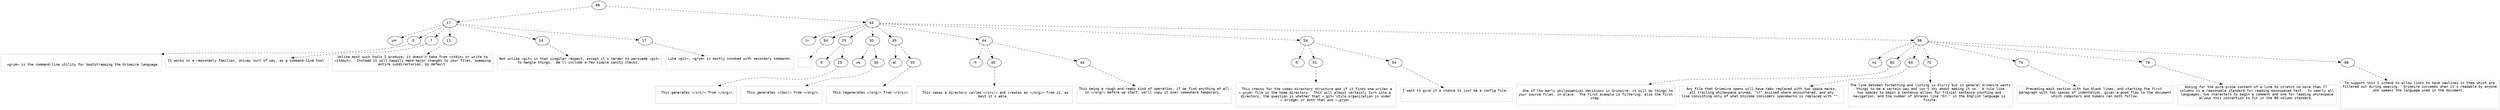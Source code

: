 digraph hierarchy {

node [fontname=Helvetica]
edge [style=dashed]

doc_0 [label="86  "]

doc_0 -> { section_1 section_2}
{rank=same; section_1 section_2}

section_1 [label="17  "]
section_2 [label="54  "]

section_1 -> { header_3 block_4 block_5 block_6 block_7 block_8}
{rank=same; header_3 block_4 block_5 block_6 block_7 block_8}

header_3 [label="ym  "]
block_4 [label="-5  "]
block_5 [label="-7  "]
block_6 [label="11  "]
block_7 [label="14  "]
block_8 [label="17  "]


block_4 -> leaf_9
leaf_9  [color=Gray,shape=rectangle,fontname=Inconsolata,label="

  =grym= is the command-line utility for bootstrapping the Grimoire language.

"]
block_5 -> leaf_10
leaf_10  [color=Gray,shape=rectangle,fontname=Inconsolata,label="It works in a reasonably-familiar, Unixey sort of way, as a command-line tool.

"]
block_6 -> leaf_11
leaf_11  [color=Gray,shape=rectangle,fontname=Inconsolata,label="Unlike most such tools I produce, it doesn't take from =stdin= or write to
=stdout=.  Instead it will happily make major changes to your files, sweeping
entire subdirectories, by default.

"]
block_7 -> leaf_12
leaf_12  [color=Gray,shape=rectangle,fontname=Inconsolata,label="Not unlike =git= in that singular respect, except it's harder to persuade =git=
to mangle things.  We'll include a few simple sanity checks. 

"]
block_8 -> leaf_13
leaf_13  [color=Gray,shape=rectangle,fontname=Inconsolata,label="Like =git=, =grym= is mostly invoked with secondary commands.


"]section_2 -> { header_14 block_15 section_16 section_17 section_18 section_19 section_20 section_21}
{rank=same; header_14 block_15 section_16 section_17 section_18 section_19 section_20 section_21}

header_14 [label="]+  "]
block_15 [label="54  "]
section_16 [label="25  "]
section_17 [label="30  "]
section_18 [label="35  "]
section_19 [label="44  "]
section_20 [label="54  "]
section_21 [label="86  "]


block_15 -> leaf_22
leaf_22  [color=Gray,shape=rectangle,fontname=Inconsolata,label="

"]section_16 -> { header_23 block_24}
{rank=same; header_23 block_24}

header_23 [label="it  "]
block_24 [label="25  "]


block_24 -> leaf_25
leaf_25  [color=Gray,shape=rectangle,fontname=Inconsolata,label="
  This generates =/src/= from =/org/=.


"]section_17 -> { header_26 block_27}
{rank=same; header_26 block_27}

header_26 [label="ve  "]
block_27 [label="30  "]


block_27 -> leaf_28
leaf_28  [color=Gray,shape=rectangle,fontname=Inconsolata,label="
  This generates =/doc/= from =/org/=.


"]section_18 -> { header_29 block_30}
{rank=same; header_29 block_30}

header_29 [label="el  "]
block_30 [label="35  "]


block_30 -> leaf_31
leaf_31  [color=Gray,shape=rectangle,fontname=Inconsolata,label="
  This regenerates =/org/= from =/src/=.


"]section_19 -> { header_32 block_33 block_34}
{rank=same; header_32 block_33 block_34}

header_32 [label="rt  "]
block_33 [label="40  "]
block_34 [label="44  "]


block_33 -> leaf_35
leaf_35  [color=Gray,shape=rectangle,fontname=Inconsolata,label="
  This takes a directory called =/src/= and creates an =/org/= from it, as 
best it's able. 

"]
block_34 -> leaf_36
leaf_36  [color=Gray,shape=rectangle,fontname=Inconsolata,label="This being a rough-and-ready kind of operation, if we find anything at all
in =/org/= before we start, we'll copy it over somewhere temporary. 


"]section_20 -> { header_37 block_38 block_39}
{rank=same; header_37 block_38 block_39}

header_37 [label="it  "]
block_38 [label="51  "]
block_39 [label="54  "]


block_38 -> leaf_40
leaf_40  [color=Gray,shape=rectangle,fontname=Inconsolata,label="
  This checks for the codex directory structure and if it finds one writes a 
=.grym= file in the home directory.  This will almost certainly turn into a 
directory, the question is whether that =.git= style organization is under
=.bridge= or both that and =.grym=.

"]
block_39 -> leaf_41
leaf_41  [color=Gray,shape=rectangle,fontname=Inconsolata,label="I want to give it a chance to just be a config file. 


"]section_21 -> { header_42 block_43 block_44 block_45 block_46 block_47 block_48}
{rank=same; header_42 block_43 block_44 block_45 block_46 block_47 block_48}

header_42 [label="ns  "]
block_43 [label="60  "]
block_44 [label="64  "]
block_45 [label="70  "]
block_46 [label="74  "]
block_47 [label="79  "]
block_48 [label="86  "]


block_43 -> leaf_49
leaf_49  [color=Gray,shape=rectangle,fontname=Inconsolata,label="
  One of the early philosophical decisions in Grimoire: it will do things to
your source files, in-place.  The first example is filtering, also the first
step.

"]
block_44 -> leaf_50
leaf_50  [color=Gray,shape=rectangle,fontname=Inconsolata,label="Any file that Grimoire opens will have tabs replaced with two space marks,
all trailing whitespace pruned, \"\\r\" excised where encountered, and any
line consisting only of what Unicode considers spacemarks is replaced with \"\". 

"]
block_45 -> leaf_51
leaf_51  [color=Gray,shape=rectangle,fontname=Inconsolata,label="The line between formatting and linting is blurry but in general Grimoire wants
things to be a certain way and isn't shy about making it so.  A rule like
two spaces to begin a sentence allows for trivial sentence-counting and 
navigation, and the number of phrases like \"Dr.\" in the English language is 
finite.

"]
block_46 -> leaf_52
leaf_52  [color=Gray,shape=rectangle,fontname=Inconsolata,label="Preceding each section with two blank lines, and starting the first 
paragraph with two spaces of indentation, gives a good flow to the document
which computers and humans can both follow.

"]
block_47 -> leaf_53
leaf_53  [color=Gray,shape=rectangle,fontname=Inconsolata,label="Asking for the pure-prose content of a line to stretch no more than 77 
columns is a reasonable standard for reading monospaced text.  In nearly all
languages, two characters to begin a comment and one for leading whitespace
allows this convention to fit in the 80-column standard. 

"]
block_48 -> leaf_54
leaf_54  [color=Gray,shape=rectangle,fontname=Inconsolata,label="To support this I intend to allow links to have newlines in them which are
filtered out during weaving.  Grimoire succeeds when it's readable by anyone
who speaks the language used in the document. 




"]
}
